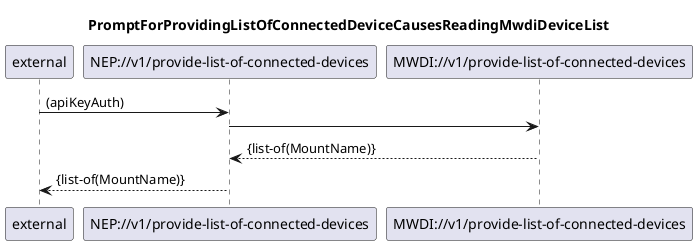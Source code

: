 @startuml 102_ProvideListOfConnectedDevices
skinparam responseMessageBelowArrow true

title PromptForProvidingListOfConnectedDeviceCausesReadingMwdiDeviceList

participant external
participant "NEP://v1/provide-list-of-connected-devices" as nep
participant "MWDI://v1/provide-list-of-connected-devices" as mwdi

external -> nep: (apiKeyAuth)

nep -> mwdi:
mwdi --> nep: {list-of(MountName)}

nep --> external: {list-of(MountName)}

@enduml